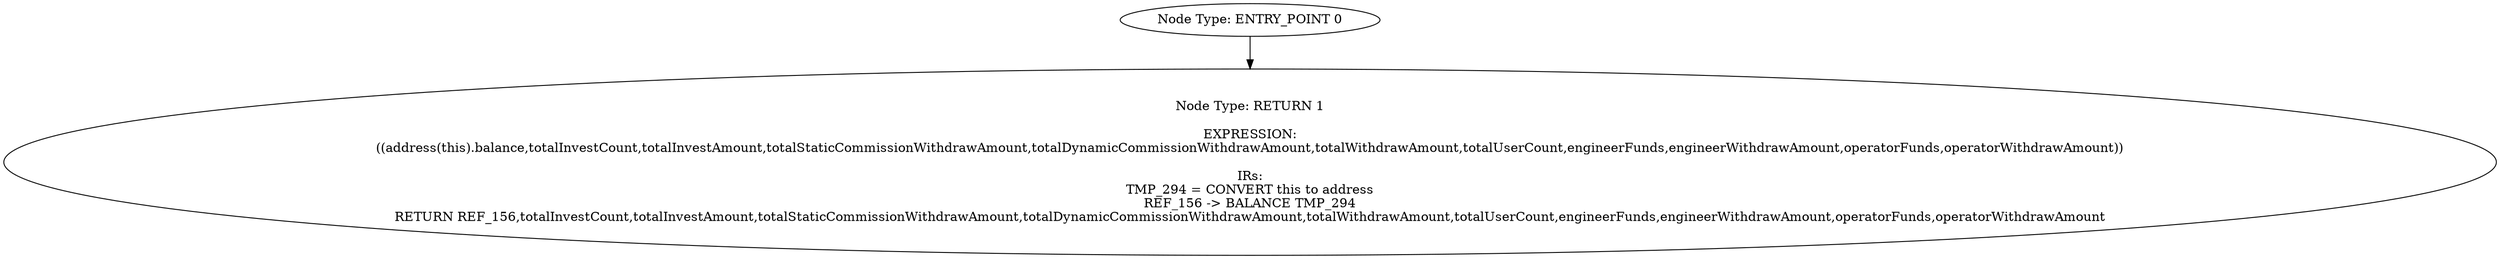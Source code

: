 digraph{
0[label="Node Type: ENTRY_POINT 0
"];
0->1;
1[label="Node Type: RETURN 1

EXPRESSION:
((address(this).balance,totalInvestCount,totalInvestAmount,totalStaticCommissionWithdrawAmount,totalDynamicCommissionWithdrawAmount,totalWithdrawAmount,totalUserCount,engineerFunds,engineerWithdrawAmount,operatorFunds,operatorWithdrawAmount))

IRs:
TMP_294 = CONVERT this to address
REF_156 -> BALANCE TMP_294
RETURN REF_156,totalInvestCount,totalInvestAmount,totalStaticCommissionWithdrawAmount,totalDynamicCommissionWithdrawAmount,totalWithdrawAmount,totalUserCount,engineerFunds,engineerWithdrawAmount,operatorFunds,operatorWithdrawAmount"];
}
